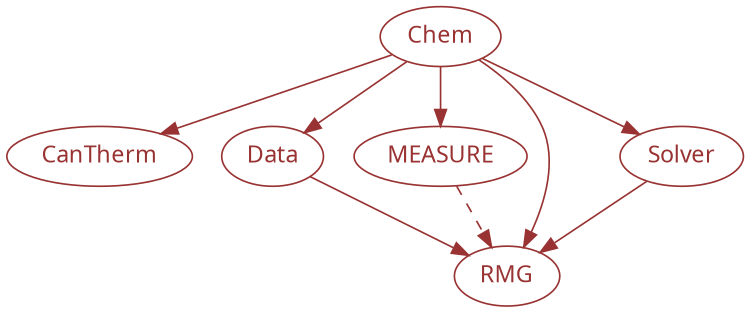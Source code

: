 // This directed graph indicates the dependency tree for the RMG Py subprojects.
// Required dependencies are indicated with a solid arrow
// Optional dependencies are indicated with a dashed arrow

digraph graphname {
    
    size="5,3";
    
    CanTherm    [color="#993333",fontcolor="#993333",fontname="sans-serif"];
    Chem        [color="#993333",fontcolor="#993333",fontname="sans-serif"];
    Data        [color="#993333",fontcolor="#993333",fontname="sans-serif"];
    MEASURE     [color="#993333",fontcolor="#993333",fontname="sans-serif"];
    RMG         [color="#993333",fontcolor="#993333",fontname="sans-serif"];
    Solver      [color="#993333",fontcolor="#993333",fontname="sans-serif"];
    
    Chem -> CanTherm [color="#993333"];
    Chem -> Data [color="#993333"];
    Chem -> MEASURE [color="#993333"];
    Chem -> RMG [color="#993333"];
    Chem -> Solver [color="#993333"];
     
    Data -> RMG [color="#993333"];
    MEASURE -> RMG [color="#993333",style=dashed];
    Solver -> RMG [color="#993333"];
    
}
